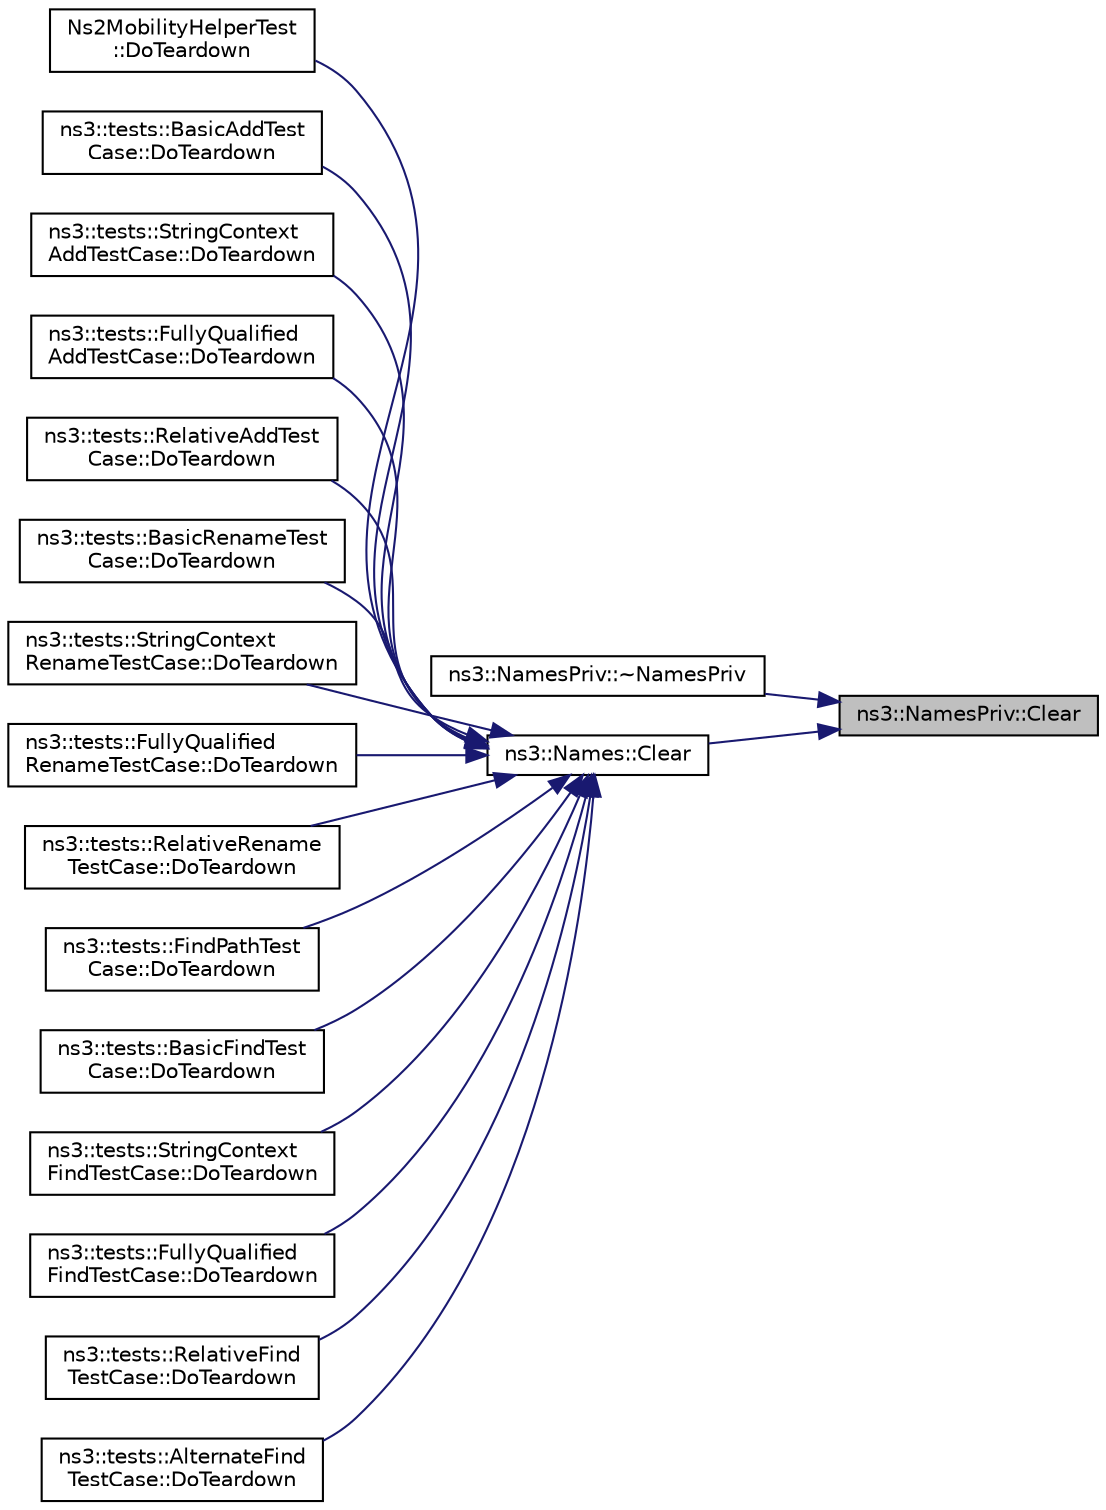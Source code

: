 digraph "ns3::NamesPriv::Clear"
{
 // LATEX_PDF_SIZE
  edge [fontname="Helvetica",fontsize="10",labelfontname="Helvetica",labelfontsize="10"];
  node [fontname="Helvetica",fontsize="10",shape=record];
  rankdir="RL";
  Node1 [label="ns3::NamesPriv::Clear",height=0.2,width=0.4,color="black", fillcolor="grey75", style="filled", fontcolor="black",tooltip="Internal implementation for Names::Clear()"];
  Node1 -> Node2 [dir="back",color="midnightblue",fontsize="10",style="solid",fontname="Helvetica"];
  Node2 [label="ns3::NamesPriv::~NamesPriv",height=0.2,width=0.4,color="black", fillcolor="white", style="filled",URL="$classns3_1_1_names_priv.html#a903613cb232c09abd3c9d66432124d10",tooltip="Destructor."];
  Node1 -> Node3 [dir="back",color="midnightblue",fontsize="10",style="solid",fontname="Helvetica"];
  Node3 [label="ns3::Names::Clear",height=0.2,width=0.4,color="black", fillcolor="white", style="filled",URL="$classns3_1_1_names.html#abda77642452c3e4a4ad8a76491dd2538",tooltip="Clear the list of objects associated with names."];
  Node3 -> Node4 [dir="back",color="midnightblue",fontsize="10",style="solid",fontname="Helvetica"];
  Node4 [label="Ns2MobilityHelperTest\l::DoTeardown",height=0.2,width=0.4,color="black", fillcolor="white", style="filled",URL="$class_ns2_mobility_helper_test.html#a28be948759976bf88e6241fab01b794b",tooltip="Implementation to do any local setup required for this TestCase."];
  Node3 -> Node5 [dir="back",color="midnightblue",fontsize="10",style="solid",fontname="Helvetica"];
  Node5 [label="ns3::tests::BasicAddTest\lCase::DoTeardown",height=0.2,width=0.4,color="black", fillcolor="white", style="filled",URL="$classns3_1_1tests_1_1_basic_add_test_case.html#a31c65836c1700b68040255f43d91b114",tooltip="Implementation to do any local setup required for this TestCase."];
  Node3 -> Node6 [dir="back",color="midnightblue",fontsize="10",style="solid",fontname="Helvetica"];
  Node6 [label="ns3::tests::StringContext\lAddTestCase::DoTeardown",height=0.2,width=0.4,color="black", fillcolor="white", style="filled",URL="$classns3_1_1tests_1_1_string_context_add_test_case.html#a81b85374485cc04878eb9642b23eeead",tooltip="Implementation to do any local setup required for this TestCase."];
  Node3 -> Node7 [dir="back",color="midnightblue",fontsize="10",style="solid",fontname="Helvetica"];
  Node7 [label="ns3::tests::FullyQualified\lAddTestCase::DoTeardown",height=0.2,width=0.4,color="black", fillcolor="white", style="filled",URL="$classns3_1_1tests_1_1_fully_qualified_add_test_case.html#accdd5dfc8570952ea5b0cf6013c247be",tooltip="Implementation to do any local setup required for this TestCase."];
  Node3 -> Node8 [dir="back",color="midnightblue",fontsize="10",style="solid",fontname="Helvetica"];
  Node8 [label="ns3::tests::RelativeAddTest\lCase::DoTeardown",height=0.2,width=0.4,color="black", fillcolor="white", style="filled",URL="$classns3_1_1tests_1_1_relative_add_test_case.html#a7a1a2abb3acd66f03198a08b7b6d1e5a",tooltip="Implementation to do any local setup required for this TestCase."];
  Node3 -> Node9 [dir="back",color="midnightblue",fontsize="10",style="solid",fontname="Helvetica"];
  Node9 [label="ns3::tests::BasicRenameTest\lCase::DoTeardown",height=0.2,width=0.4,color="black", fillcolor="white", style="filled",URL="$classns3_1_1tests_1_1_basic_rename_test_case.html#a38f867761e8a9e2fe52a2a9431a5e16d",tooltip="Implementation to do any local setup required for this TestCase."];
  Node3 -> Node10 [dir="back",color="midnightblue",fontsize="10",style="solid",fontname="Helvetica"];
  Node10 [label="ns3::tests::StringContext\lRenameTestCase::DoTeardown",height=0.2,width=0.4,color="black", fillcolor="white", style="filled",URL="$classns3_1_1tests_1_1_string_context_rename_test_case.html#a15d4bbd11d2d3e1ec7d2a6ebbf130589",tooltip="Implementation to do any local setup required for this TestCase."];
  Node3 -> Node11 [dir="back",color="midnightblue",fontsize="10",style="solid",fontname="Helvetica"];
  Node11 [label="ns3::tests::FullyQualified\lRenameTestCase::DoTeardown",height=0.2,width=0.4,color="black", fillcolor="white", style="filled",URL="$classns3_1_1tests_1_1_fully_qualified_rename_test_case.html#ae9ff517226c0654618e8dd507bbef492",tooltip="Implementation to do any local setup required for this TestCase."];
  Node3 -> Node12 [dir="back",color="midnightblue",fontsize="10",style="solid",fontname="Helvetica"];
  Node12 [label="ns3::tests::RelativeRename\lTestCase::DoTeardown",height=0.2,width=0.4,color="black", fillcolor="white", style="filled",URL="$classns3_1_1tests_1_1_relative_rename_test_case.html#a82084dfbb6ced1679dbb00b103f5bfd4",tooltip="Implementation to do any local setup required for this TestCase."];
  Node3 -> Node13 [dir="back",color="midnightblue",fontsize="10",style="solid",fontname="Helvetica"];
  Node13 [label="ns3::tests::FindPathTest\lCase::DoTeardown",height=0.2,width=0.4,color="black", fillcolor="white", style="filled",URL="$classns3_1_1tests_1_1_find_path_test_case.html#a8ef9d960c74197e32256ff94ecf14605",tooltip="Implementation to do any local setup required for this TestCase."];
  Node3 -> Node14 [dir="back",color="midnightblue",fontsize="10",style="solid",fontname="Helvetica"];
  Node14 [label="ns3::tests::BasicFindTest\lCase::DoTeardown",height=0.2,width=0.4,color="black", fillcolor="white", style="filled",URL="$classns3_1_1tests_1_1_basic_find_test_case.html#a6d81a9f233639c627968062f12de31db",tooltip="Implementation to do any local setup required for this TestCase."];
  Node3 -> Node15 [dir="back",color="midnightblue",fontsize="10",style="solid",fontname="Helvetica"];
  Node15 [label="ns3::tests::StringContext\lFindTestCase::DoTeardown",height=0.2,width=0.4,color="black", fillcolor="white", style="filled",URL="$classns3_1_1tests_1_1_string_context_find_test_case.html#aa5290f7ea2c670f0ae8e5386218c0f75",tooltip="Implementation to do any local setup required for this TestCase."];
  Node3 -> Node16 [dir="back",color="midnightblue",fontsize="10",style="solid",fontname="Helvetica"];
  Node16 [label="ns3::tests::FullyQualified\lFindTestCase::DoTeardown",height=0.2,width=0.4,color="black", fillcolor="white", style="filled",URL="$classns3_1_1tests_1_1_fully_qualified_find_test_case.html#a3797f7805191a5d559ec3ce820f330da",tooltip="Implementation to do any local setup required for this TestCase."];
  Node3 -> Node17 [dir="back",color="midnightblue",fontsize="10",style="solid",fontname="Helvetica"];
  Node17 [label="ns3::tests::RelativeFind\lTestCase::DoTeardown",height=0.2,width=0.4,color="black", fillcolor="white", style="filled",URL="$classns3_1_1tests_1_1_relative_find_test_case.html#adf89236220450862b9163927fb2f4130",tooltip="Implementation to do any local setup required for this TestCase."];
  Node3 -> Node18 [dir="back",color="midnightblue",fontsize="10",style="solid",fontname="Helvetica"];
  Node18 [label="ns3::tests::AlternateFind\lTestCase::DoTeardown",height=0.2,width=0.4,color="black", fillcolor="white", style="filled",URL="$classns3_1_1tests_1_1_alternate_find_test_case.html#a9e656fb018dbc83bd15f6821886a1ec2",tooltip="Implementation to do any local setup required for this TestCase."];
}
